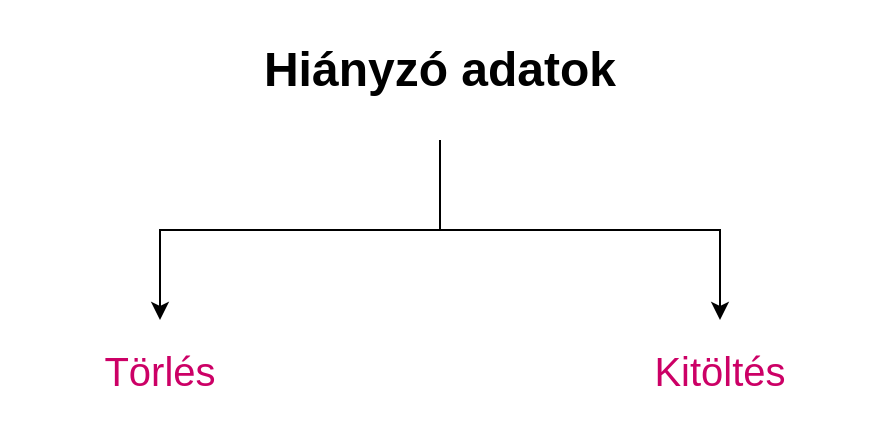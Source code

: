 <mxfile version="13.10.3" type="device"><diagram id="niuQqv2WEmAuv17iMf0b" name="Page-1"><mxGraphModel dx="1422" dy="914" grid="1" gridSize="10" guides="1" tooltips="1" connect="1" arrows="1" fold="1" page="1" pageScale="1" pageWidth="1400" pageHeight="850" math="0" shadow="0"><root><mxCell id="0"/><mxCell id="1" parent="0"/><mxCell id="8m7_vXzyNdXWHi4Q5FUi-4" style="edgeStyle=orthogonalEdgeStyle;rounded=0;orthogonalLoop=1;jettySize=auto;html=1;exitX=0.5;exitY=1;exitDx=0;exitDy=0;" edge="1" parent="1" source="8m7_vXzyNdXWHi4Q5FUi-1" target="8m7_vXzyNdXWHi4Q5FUi-2"><mxGeometry relative="1" as="geometry"/></mxCell><mxCell id="8m7_vXzyNdXWHi4Q5FUi-5" style="edgeStyle=orthogonalEdgeStyle;rounded=0;orthogonalLoop=1;jettySize=auto;html=1;exitX=0.5;exitY=1;exitDx=0;exitDy=0;" edge="1" parent="1" source="8m7_vXzyNdXWHi4Q5FUi-1" target="8m7_vXzyNdXWHi4Q5FUi-3"><mxGeometry relative="1" as="geometry"/></mxCell><mxCell id="8m7_vXzyNdXWHi4Q5FUi-1" value="&lt;font style=&quot;font-size: 24px&quot;&gt;&lt;b&gt;Hiányzó adatok&lt;/b&gt;&lt;/font&gt;" style="text;html=1;strokeColor=none;fillColor=none;align=center;verticalAlign=middle;whiteSpace=wrap;rounded=0;" vertex="1" parent="1"><mxGeometry x="600" y="120" width="200" height="70" as="geometry"/></mxCell><mxCell id="8m7_vXzyNdXWHi4Q5FUi-2" value="&lt;font style=&quot;font-size: 20px&quot; color=&quot;#cc0066&quot;&gt;Törlés&lt;/font&gt;" style="text;html=1;strokeColor=none;fillColor=none;align=center;verticalAlign=middle;whiteSpace=wrap;rounded=0;" vertex="1" parent="1"><mxGeometry x="480" y="280" width="160" height="50" as="geometry"/></mxCell><mxCell id="8m7_vXzyNdXWHi4Q5FUi-3" value="&lt;font style=&quot;font-size: 20px&quot; color=&quot;#cc0066&quot;&gt;Kitöltés&lt;/font&gt;" style="text;html=1;strokeColor=none;fillColor=none;align=center;verticalAlign=middle;whiteSpace=wrap;rounded=0;" vertex="1" parent="1"><mxGeometry x="760" y="280" width="160" height="50" as="geometry"/></mxCell></root></mxGraphModel></diagram></mxfile>